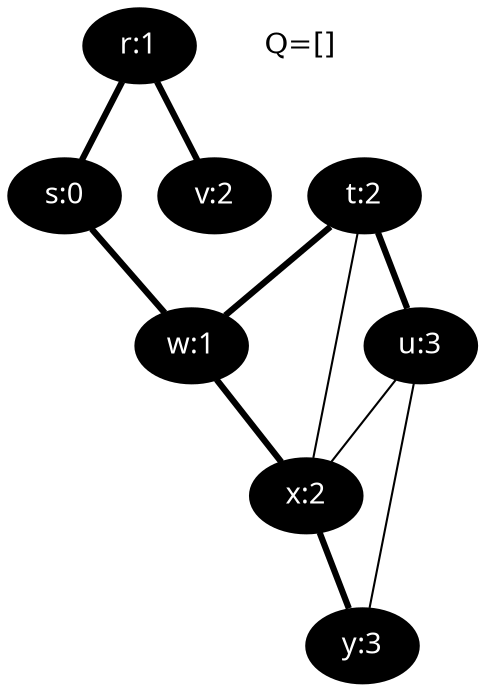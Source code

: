 Graph {
r [ label="r:1" fontcolor=white style=filled fontname="time-bold" fillcolor=black ];
s [ label="s:0" fontcolor=white style=filled fontname="time-bold" fillcolor=black ];
t [ label="t:2" fontcolor=white style=filled fontname="time-bold" fillcolor=black ];
u [ label="u:3" fontcolor=white style=filled fontname="time-bold" fillcolor=black ];
v [ label="v:2" fontcolor=white style=filled fontname="time-bold" fillcolor=black ];
w [ label="w:1" fontcolor=white style=filled fontname="time-bold" fillcolor=black ];
x [ label="x:2" fontcolor=white style=filled fontname="time-bold" fillcolor=black ];
y [ label="y:3" fontcolor=white style=filled fontname="time-bold" fillcolor=black ];
r--s[label="", penwidth=3];
r--v[label="", penwidth=3];
s--w[label="", penwidth=3];
t--w[label="", penwidth=3];
t--x[label="", penwidth=1];
t--u[label="", penwidth=3];
u--x[label="", penwidth=1];
u--y[label="", penwidth=1];
w--x[label="", penwidth=3];
x--y[label="", penwidth=3];
legend[label="Q=[]", color=white];
}